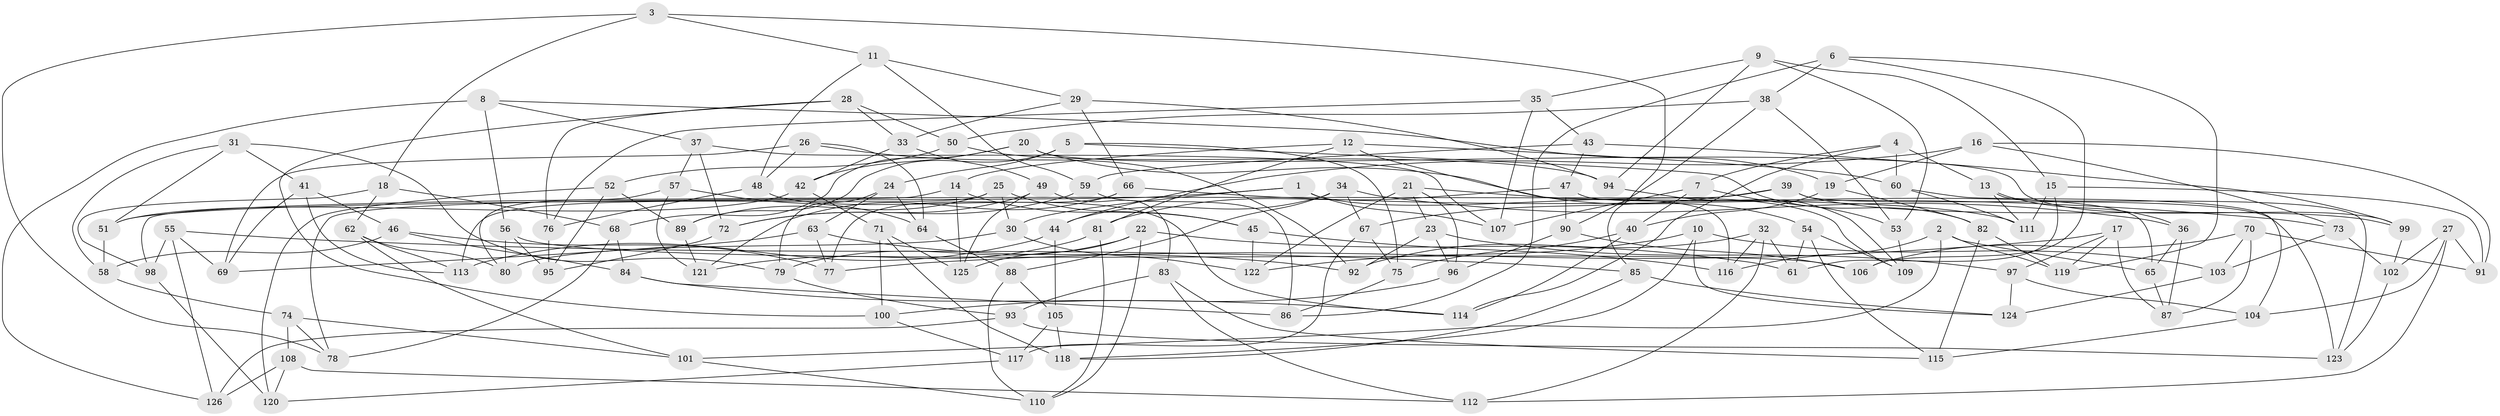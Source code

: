 // coarse degree distribution, {4: 0.3717948717948718, 6: 0.6025641025641025, 5: 0.01282051282051282, 3: 0.01282051282051282}
// Generated by graph-tools (version 1.1) at 2025/24/03/03/25 07:24:29]
// undirected, 126 vertices, 252 edges
graph export_dot {
graph [start="1"]
  node [color=gray90,style=filled];
  1;
  2;
  3;
  4;
  5;
  6;
  7;
  8;
  9;
  10;
  11;
  12;
  13;
  14;
  15;
  16;
  17;
  18;
  19;
  20;
  21;
  22;
  23;
  24;
  25;
  26;
  27;
  28;
  29;
  30;
  31;
  32;
  33;
  34;
  35;
  36;
  37;
  38;
  39;
  40;
  41;
  42;
  43;
  44;
  45;
  46;
  47;
  48;
  49;
  50;
  51;
  52;
  53;
  54;
  55;
  56;
  57;
  58;
  59;
  60;
  61;
  62;
  63;
  64;
  65;
  66;
  67;
  68;
  69;
  70;
  71;
  72;
  73;
  74;
  75;
  76;
  77;
  78;
  79;
  80;
  81;
  82;
  83;
  84;
  85;
  86;
  87;
  88;
  89;
  90;
  91;
  92;
  93;
  94;
  95;
  96;
  97;
  98;
  99;
  100;
  101;
  102;
  103;
  104;
  105;
  106;
  107;
  108;
  109;
  110;
  111;
  112;
  113;
  114;
  115;
  116;
  117;
  118;
  119;
  120;
  121;
  122;
  123;
  124;
  125;
  126;
  1 -- 30;
  1 -- 51;
  1 -- 109;
  1 -- 107;
  2 -- 119;
  2 -- 65;
  2 -- 101;
  2 -- 116;
  3 -- 78;
  3 -- 85;
  3 -- 11;
  3 -- 18;
  4 -- 7;
  4 -- 114;
  4 -- 60;
  4 -- 13;
  5 -- 75;
  5 -- 89;
  5 -- 82;
  5 -- 24;
  6 -- 119;
  6 -- 106;
  6 -- 86;
  6 -- 38;
  7 -- 40;
  7 -- 53;
  7 -- 107;
  8 -- 56;
  8 -- 19;
  8 -- 37;
  8 -- 126;
  9 -- 35;
  9 -- 94;
  9 -- 53;
  9 -- 15;
  10 -- 122;
  10 -- 124;
  10 -- 103;
  10 -- 118;
  11 -- 59;
  11 -- 29;
  11 -- 48;
  12 -- 116;
  12 -- 81;
  12 -- 60;
  12 -- 14;
  13 -- 111;
  13 -- 123;
  13 -- 36;
  14 -- 125;
  14 -- 78;
  14 -- 45;
  15 -- 61;
  15 -- 91;
  15 -- 111;
  16 -- 44;
  16 -- 19;
  16 -- 73;
  16 -- 91;
  17 -- 77;
  17 -- 87;
  17 -- 119;
  17 -- 97;
  18 -- 62;
  18 -- 68;
  18 -- 98;
  19 -- 82;
  19 -- 40;
  20 -- 54;
  20 -- 42;
  20 -- 68;
  20 -- 99;
  21 -- 96;
  21 -- 111;
  21 -- 23;
  21 -- 122;
  22 -- 79;
  22 -- 110;
  22 -- 125;
  22 -- 61;
  23 -- 92;
  23 -- 97;
  23 -- 96;
  24 -- 64;
  24 -- 79;
  24 -- 63;
  25 -- 89;
  25 -- 113;
  25 -- 45;
  25 -- 30;
  26 -- 48;
  26 -- 64;
  26 -- 92;
  26 -- 69;
  27 -- 104;
  27 -- 112;
  27 -- 102;
  27 -- 91;
  28 -- 76;
  28 -- 33;
  28 -- 50;
  28 -- 100;
  29 -- 66;
  29 -- 33;
  29 -- 94;
  30 -- 80;
  30 -- 122;
  31 -- 41;
  31 -- 79;
  31 -- 51;
  31 -- 58;
  32 -- 112;
  32 -- 61;
  32 -- 116;
  32 -- 92;
  33 -- 49;
  33 -- 42;
  34 -- 44;
  34 -- 67;
  34 -- 36;
  34 -- 88;
  35 -- 43;
  35 -- 107;
  35 -- 76;
  36 -- 87;
  36 -- 65;
  37 -- 57;
  37 -- 107;
  37 -- 72;
  38 -- 53;
  38 -- 50;
  38 -- 90;
  39 -- 123;
  39 -- 98;
  39 -- 99;
  39 -- 67;
  40 -- 75;
  40 -- 114;
  41 -- 113;
  41 -- 69;
  41 -- 46;
  42 -- 71;
  42 -- 51;
  43 -- 47;
  43 -- 99;
  43 -- 59;
  44 -- 113;
  44 -- 105;
  45 -- 122;
  45 -- 116;
  46 -- 84;
  46 -- 77;
  46 -- 58;
  47 -- 90;
  47 -- 65;
  47 -- 81;
  48 -- 76;
  48 -- 114;
  49 -- 125;
  49 -- 83;
  49 -- 72;
  50 -- 94;
  50 -- 52;
  51 -- 58;
  52 -- 89;
  52 -- 95;
  52 -- 120;
  53 -- 109;
  54 -- 109;
  54 -- 115;
  54 -- 61;
  55 -- 85;
  55 -- 98;
  55 -- 69;
  55 -- 126;
  56 -- 95;
  56 -- 80;
  56 -- 106;
  57 -- 64;
  57 -- 121;
  57 -- 80;
  58 -- 74;
  59 -- 72;
  59 -- 86;
  60 -- 104;
  60 -- 111;
  62 -- 113;
  62 -- 101;
  62 -- 80;
  63 -- 92;
  63 -- 77;
  63 -- 69;
  64 -- 88;
  65 -- 87;
  66 -- 73;
  66 -- 121;
  66 -- 77;
  67 -- 117;
  67 -- 75;
  68 -- 78;
  68 -- 84;
  70 -- 87;
  70 -- 106;
  70 -- 103;
  70 -- 91;
  71 -- 125;
  71 -- 118;
  71 -- 100;
  72 -- 95;
  73 -- 102;
  73 -- 103;
  74 -- 108;
  74 -- 78;
  74 -- 101;
  75 -- 86;
  76 -- 95;
  79 -- 93;
  81 -- 110;
  81 -- 121;
  82 -- 119;
  82 -- 115;
  83 -- 112;
  83 -- 93;
  83 -- 115;
  84 -- 86;
  84 -- 114;
  85 -- 124;
  85 -- 118;
  88 -- 105;
  88 -- 110;
  89 -- 121;
  90 -- 96;
  90 -- 106;
  93 -- 126;
  93 -- 123;
  94 -- 109;
  96 -- 100;
  97 -- 124;
  97 -- 104;
  98 -- 120;
  99 -- 102;
  100 -- 117;
  101 -- 110;
  102 -- 123;
  103 -- 124;
  104 -- 115;
  105 -- 117;
  105 -- 118;
  108 -- 120;
  108 -- 112;
  108 -- 126;
  117 -- 120;
}
